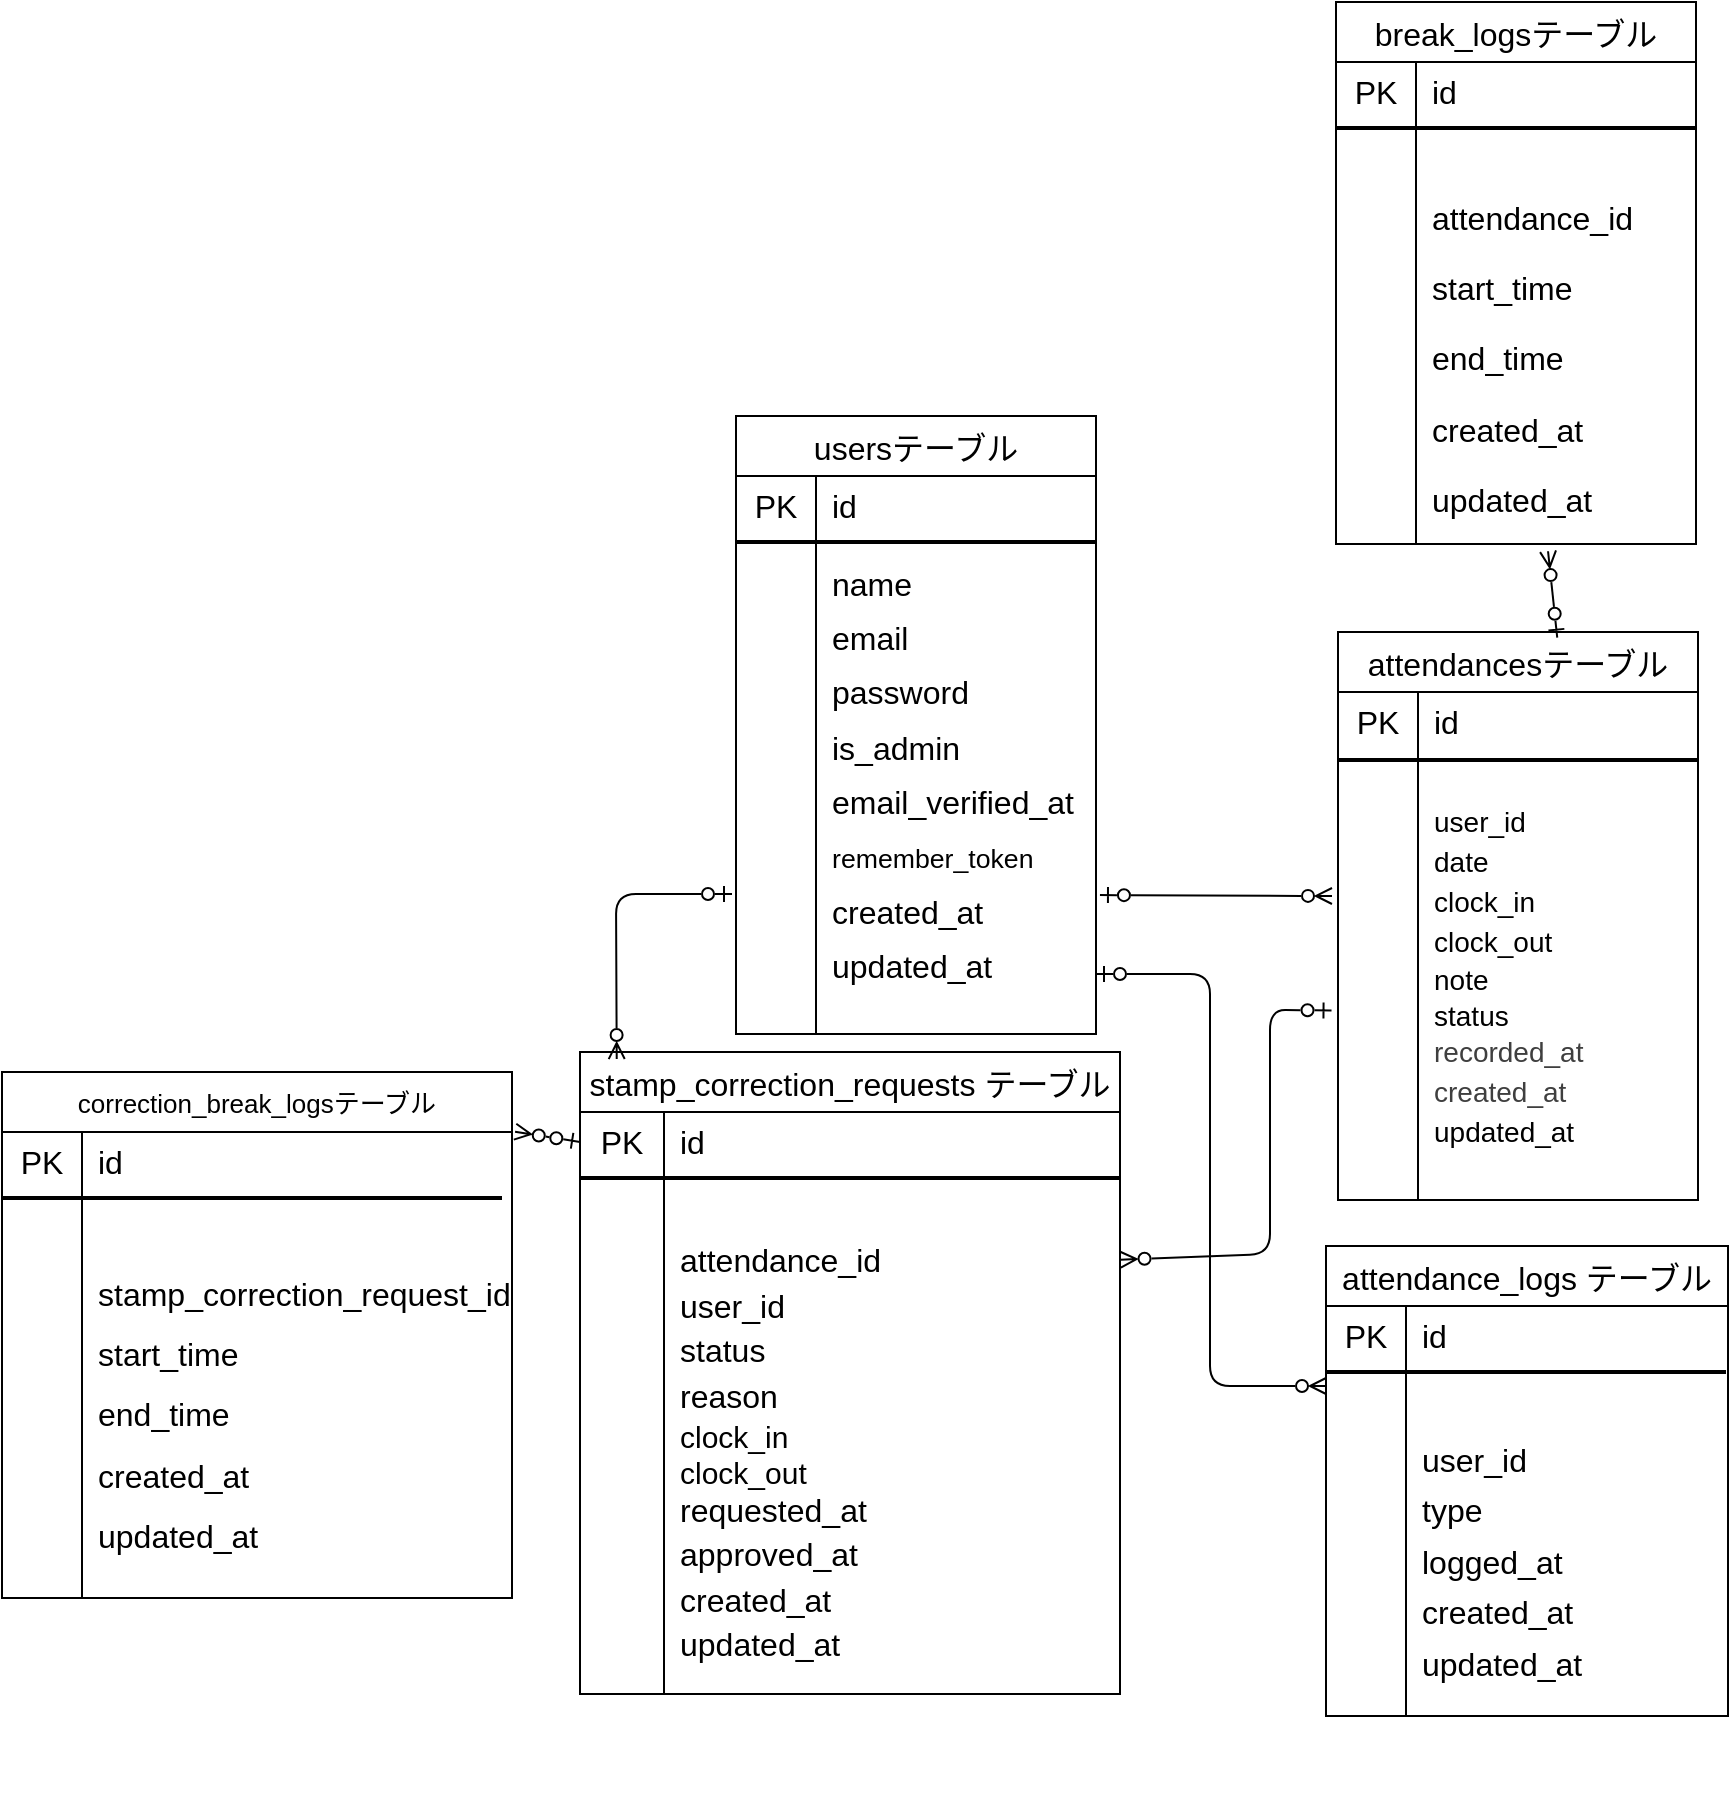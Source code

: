 <mxfile>
    <diagram id="39pnulWqP8-BS662PCO2" name="ページ1">
        <mxGraphModel dx="2369" dy="2183" grid="1" gridSize="10" guides="1" tooltips="1" connect="1" arrows="1" fold="1" page="1" pageScale="1" pageWidth="827" pageHeight="1169" math="0" shadow="0">
            <root>
                <mxCell id="0"/>
                <mxCell id="1" parent="0"/>
                <mxCell id="17" value="" style="group" parent="1" vertex="1" connectable="0">
                    <mxGeometry x="73" y="61" width="180" height="273" as="geometry"/>
                </mxCell>
                <mxCell id="6" value="usersテーブル" style="shape=table;startSize=30;container=1;collapsible=0;childLayout=tableLayout;fixedRows=1;rowLines=0;fontStyle=0;strokeColor=default;fontSize=16;" parent="17" vertex="1">
                    <mxGeometry width="180" height="309" as="geometry"/>
                </mxCell>
                <mxCell id="7" value="" style="shape=tableRow;horizontal=0;startSize=0;swimlaneHead=0;swimlaneBody=0;top=0;left=0;bottom=0;right=0;collapsible=0;dropTarget=0;fillColor=none;points=[[0,0.5],[1,0.5]];portConstraint=eastwest;strokeColor=inherit;fontSize=16;" parent="6" vertex="1">
                    <mxGeometry y="30" width="180" height="30" as="geometry"/>
                </mxCell>
                <mxCell id="8" value="PK" style="shape=partialRectangle;html=1;whiteSpace=wrap;connectable=0;fillColor=none;top=0;left=0;bottom=0;right=0;overflow=hidden;pointerEvents=1;strokeColor=inherit;fontSize=16;" parent="7" vertex="1">
                    <mxGeometry width="40" height="30" as="geometry">
                        <mxRectangle width="40" height="30" as="alternateBounds"/>
                    </mxGeometry>
                </mxCell>
                <mxCell id="9" value="id" style="shape=partialRectangle;html=1;whiteSpace=wrap;connectable=0;fillColor=none;top=0;left=0;bottom=0;right=0;align=left;spacingLeft=6;overflow=hidden;strokeColor=inherit;fontSize=16;" parent="7" vertex="1">
                    <mxGeometry x="40" width="140" height="30" as="geometry">
                        <mxRectangle width="140" height="30" as="alternateBounds"/>
                    </mxGeometry>
                </mxCell>
                <mxCell id="10" value="" style="shape=tableRow;horizontal=0;startSize=0;swimlaneHead=0;swimlaneBody=0;top=0;left=0;bottom=0;right=0;collapsible=0;dropTarget=0;fillColor=none;points=[[0,0.5],[1,0.5]];portConstraint=eastwest;strokeColor=inherit;fontSize=16;" parent="6" vertex="1">
                    <mxGeometry y="60" width="180" height="229" as="geometry"/>
                </mxCell>
                <mxCell id="11" value="" style="shape=partialRectangle;html=1;whiteSpace=wrap;connectable=0;fillColor=none;top=0;left=0;bottom=0;right=0;overflow=hidden;strokeColor=inherit;fontSize=16;" parent="10" vertex="1">
                    <mxGeometry width="40" height="229" as="geometry">
                        <mxRectangle width="40" height="229" as="alternateBounds"/>
                    </mxGeometry>
                </mxCell>
                <mxCell id="12" value="&lt;p style=&quot;line-height: 70%;&quot; data-pm-slice=&quot;1 1 []&quot;&gt;name&lt;br&gt;&lt;/p&gt;&lt;p style=&quot;line-height: 70%;&quot;&gt;email&lt;br&gt;&lt;/p&gt;&lt;p style=&quot;line-height: 70%;&quot;&gt;password&lt;br&gt;&lt;/p&gt;&lt;p style=&quot;line-height: 70%;&quot;&gt;is_admin&lt;br&gt;&lt;/p&gt;&lt;p style=&quot;line-height: 70%;&quot;&gt;email_verified_at&lt;/p&gt;&lt;p style=&quot;line-height: 70%;&quot;&gt;&lt;span style=&quot;color: rgb(0, 0, 0); font-family: Arial; font-size: 10pt; background-color: transparent;&quot;&gt;remember_token&lt;/span&gt;&lt;/p&gt;&lt;p style=&quot;line-height: 70%;&quot;&gt;created_at&lt;br&gt;&lt;/p&gt;&lt;p style=&quot;line-height: 70%;&quot;&gt;updated_at&lt;/p&gt;" style="shape=partialRectangle;html=1;whiteSpace=wrap;connectable=0;fillColor=none;top=0;left=0;bottom=0;right=0;align=left;spacingLeft=6;overflow=hidden;strokeColor=inherit;fontSize=16;" parent="10" vertex="1">
                    <mxGeometry x="40" width="140" height="229" as="geometry">
                        <mxRectangle width="140" height="229" as="alternateBounds"/>
                    </mxGeometry>
                </mxCell>
                <mxCell id="13" value="" style="shape=tableRow;horizontal=0;startSize=0;swimlaneHead=0;swimlaneBody=0;top=0;left=0;bottom=0;right=0;collapsible=0;dropTarget=0;fillColor=none;points=[[0,0.5],[1,0.5]];portConstraint=eastwest;strokeColor=inherit;fontSize=16;" parent="6" vertex="1">
                    <mxGeometry y="289" width="180" height="20" as="geometry"/>
                </mxCell>
                <mxCell id="14" value="" style="shape=partialRectangle;html=1;whiteSpace=wrap;connectable=0;fillColor=none;top=0;left=0;bottom=0;right=0;overflow=hidden;strokeColor=inherit;fontSize=16;" parent="13" vertex="1">
                    <mxGeometry width="40" height="20" as="geometry">
                        <mxRectangle width="40" height="20" as="alternateBounds"/>
                    </mxGeometry>
                </mxCell>
                <mxCell id="15" value="" style="shape=partialRectangle;html=1;whiteSpace=wrap;connectable=0;fillColor=none;top=0;left=0;bottom=0;right=0;align=left;spacingLeft=6;overflow=hidden;strokeColor=inherit;fontSize=16;" parent="13" vertex="1">
                    <mxGeometry x="40" width="140" height="20" as="geometry">
                        <mxRectangle width="140" height="20" as="alternateBounds"/>
                    </mxGeometry>
                </mxCell>
                <mxCell id="16" value="" style="line;strokeWidth=2;html=1;" parent="17" vertex="1">
                    <mxGeometry y="58" width="180" height="10" as="geometry"/>
                </mxCell>
                <mxCell id="18" value="" style="group" parent="1" vertex="1" connectable="0">
                    <mxGeometry x="374" y="170" width="180" height="273" as="geometry"/>
                </mxCell>
                <mxCell id="19" value="attendancesテーブル" style="shape=table;startSize=30;container=1;collapsible=0;childLayout=tableLayout;fixedRows=1;rowLines=0;fontStyle=0;strokeColor=default;fontSize=16;" parent="18" vertex="1">
                    <mxGeometry y="-1" width="180" height="284" as="geometry"/>
                </mxCell>
                <mxCell id="20" value="" style="shape=tableRow;horizontal=0;startSize=0;swimlaneHead=0;swimlaneBody=0;top=0;left=0;bottom=0;right=0;collapsible=0;dropTarget=0;fillColor=none;points=[[0,0.5],[1,0.5]];portConstraint=eastwest;strokeColor=inherit;fontSize=16;" parent="19" vertex="1">
                    <mxGeometry y="30" width="180" height="30" as="geometry"/>
                </mxCell>
                <mxCell id="21" value="PK" style="shape=partialRectangle;html=1;whiteSpace=wrap;connectable=0;fillColor=none;top=0;left=0;bottom=0;right=0;overflow=hidden;pointerEvents=1;strokeColor=inherit;fontSize=16;" parent="20" vertex="1">
                    <mxGeometry width="40" height="30" as="geometry">
                        <mxRectangle width="40" height="30" as="alternateBounds"/>
                    </mxGeometry>
                </mxCell>
                <mxCell id="22" value="id" style="shape=partialRectangle;html=1;whiteSpace=wrap;connectable=0;fillColor=none;top=0;left=0;bottom=0;right=0;align=left;spacingLeft=6;overflow=hidden;strokeColor=inherit;fontSize=16;" parent="20" vertex="1">
                    <mxGeometry x="40" width="140" height="30" as="geometry">
                        <mxRectangle width="140" height="30" as="alternateBounds"/>
                    </mxGeometry>
                </mxCell>
                <mxCell id="26" value="" style="shape=tableRow;horizontal=0;startSize=0;swimlaneHead=0;swimlaneBody=0;top=0;left=0;bottom=0;right=0;collapsible=0;dropTarget=0;fillColor=none;points=[[0,0.5],[1,0.5]];portConstraint=eastwest;strokeColor=inherit;fontSize=16;" parent="19" vertex="1">
                    <mxGeometry y="60" width="180" height="224" as="geometry"/>
                </mxCell>
                <mxCell id="27" value="" style="shape=partialRectangle;html=1;whiteSpace=wrap;connectable=0;fillColor=none;top=0;left=0;bottom=0;right=0;overflow=hidden;strokeColor=inherit;fontSize=16;" parent="26" vertex="1">
                    <mxGeometry width="40" height="224" as="geometry">
                        <mxRectangle width="40" height="224" as="alternateBounds"/>
                    </mxGeometry>
                </mxCell>
                <mxCell id="28" value="&lt;p style=&quot;line-height: 20%;&quot; data-pm-slice=&quot;1 1 []&quot;&gt;&lt;font style=&quot;font-size: 14px; line-height: 20%;&quot;&gt;user_id&lt;br&gt;&lt;/font&gt;&lt;/p&gt;&lt;p style=&quot;line-height: 20%;&quot;&gt;&lt;font style=&quot;font-size: 14px; line-height: 20%;&quot;&gt;date&lt;br&gt;&lt;/font&gt;&lt;/p&gt;&lt;p style=&quot;line-height: 20%;&quot;&gt;&lt;font style=&quot;font-size: 14px; line-height: 20%;&quot;&gt;clock_in&lt;br&gt;&lt;/font&gt;&lt;/p&gt;&lt;p style=&quot;line-height: 20%;&quot;&gt;&lt;font style=&quot;font-size: 14px; line-height: 20%;&quot;&gt;clock_out&lt;br&gt;&lt;/font&gt;&lt;/p&gt;&lt;p style=&quot;line-height: 10%;&quot; data-pm-slice=&quot;1 1 []&quot;&gt;&lt;font style=&quot;font-size: 14px; line-height: 10%;&quot;&gt;note&lt;br/&gt;&lt;/font&gt;&lt;/p&gt;&lt;p style=&quot;line-height: 10%;&quot;&gt;&lt;font style=&quot;font-size: 14px; line-height: 10%;&quot;&gt;status&lt;br/&gt;&lt;/font&gt;&lt;/p&gt;&lt;p style=&quot;line-height: 10%;&quot;&gt;&lt;span style=&quot;color: rgb(63, 63, 63); background-color: transparent;&quot;&gt;&lt;font style=&quot;font-size: 14px; line-height: 10%;&quot;&gt;recorded_at&lt;/font&gt;&lt;/span&gt;&lt;/p&gt;&lt;p style=&quot;line-height: 20%;&quot;&gt;&lt;span style=&quot;color: rgb(63, 63, 63); font-size: 14px; background-color: transparent;&quot;&gt;created_at&lt;/span&gt;&lt;/p&gt;&lt;p style=&quot;line-height: 20%;&quot;&gt;&lt;font style=&quot;font-size: 14px; line-height: 20%;&quot;&gt;updated_at&lt;/font&gt;&lt;/p&gt;" style="shape=partialRectangle;html=1;whiteSpace=wrap;connectable=0;fillColor=none;top=0;left=0;bottom=0;right=0;align=left;spacingLeft=6;overflow=hidden;strokeColor=inherit;fontSize=16;" parent="26" vertex="1">
                    <mxGeometry x="40" width="140" height="224" as="geometry">
                        <mxRectangle width="140" height="224" as="alternateBounds"/>
                    </mxGeometry>
                </mxCell>
                <mxCell id="29" value="" style="line;strokeWidth=2;html=1;" parent="18" vertex="1">
                    <mxGeometry y="58" width="180" height="10" as="geometry"/>
                </mxCell>
                <mxCell id="30" value="" style="group" parent="1" vertex="1" connectable="0">
                    <mxGeometry x="-5" y="379" width="270" height="273" as="geometry"/>
                </mxCell>
                <mxCell id="31" value="stamp_correction_requests テーブル" style="shape=table;startSize=30;container=1;collapsible=0;childLayout=tableLayout;fixedRows=1;rowLines=0;fontStyle=0;strokeColor=default;fontSize=16;" parent="30" vertex="1">
                    <mxGeometry width="270" height="321" as="geometry"/>
                </mxCell>
                <mxCell id="32" value="" style="shape=tableRow;horizontal=0;startSize=0;swimlaneHead=0;swimlaneBody=0;top=0;left=0;bottom=0;right=0;collapsible=0;dropTarget=0;fillColor=none;points=[[0,0.5],[1,0.5]];portConstraint=eastwest;strokeColor=inherit;fontSize=16;" parent="31" vertex="1">
                    <mxGeometry y="30" width="270" height="30" as="geometry"/>
                </mxCell>
                <mxCell id="33" value="PK" style="shape=partialRectangle;html=1;whiteSpace=wrap;connectable=0;fillColor=none;top=0;left=0;bottom=0;right=0;overflow=hidden;pointerEvents=1;strokeColor=inherit;fontSize=16;" parent="32" vertex="1">
                    <mxGeometry width="42" height="30" as="geometry">
                        <mxRectangle width="42" height="30" as="alternateBounds"/>
                    </mxGeometry>
                </mxCell>
                <mxCell id="34" value="id" style="shape=partialRectangle;html=1;whiteSpace=wrap;connectable=0;fillColor=none;top=0;left=0;bottom=0;right=0;align=left;spacingLeft=6;overflow=hidden;strokeColor=inherit;fontSize=16;" parent="32" vertex="1">
                    <mxGeometry x="42" width="228" height="30" as="geometry">
                        <mxRectangle width="228" height="30" as="alternateBounds"/>
                    </mxGeometry>
                </mxCell>
                <mxCell id="35" value="" style="shape=tableRow;horizontal=0;startSize=0;swimlaneHead=0;swimlaneBody=0;top=0;left=0;bottom=0;right=0;collapsible=0;dropTarget=0;fillColor=none;points=[[0,0.5],[1,0.5]];portConstraint=eastwest;strokeColor=inherit;fontSize=16;" parent="31" vertex="1">
                    <mxGeometry y="60" width="270" height="20" as="geometry"/>
                </mxCell>
                <mxCell id="36" value="" style="shape=partialRectangle;html=1;whiteSpace=wrap;connectable=0;fillColor=none;top=0;left=0;bottom=0;right=0;overflow=hidden;strokeColor=inherit;fontSize=16;" parent="35" vertex="1">
                    <mxGeometry width="42" height="20" as="geometry">
                        <mxRectangle width="42" height="20" as="alternateBounds"/>
                    </mxGeometry>
                </mxCell>
                <mxCell id="37" value="" style="shape=partialRectangle;html=1;whiteSpace=wrap;connectable=0;fillColor=none;top=0;left=0;bottom=0;right=0;align=left;spacingLeft=6;overflow=hidden;strokeColor=inherit;fontSize=16;" parent="35" vertex="1">
                    <mxGeometry x="42" width="228" height="20" as="geometry">
                        <mxRectangle width="228" height="20" as="alternateBounds"/>
                    </mxGeometry>
                </mxCell>
                <mxCell id="38" value="" style="shape=tableRow;horizontal=0;startSize=0;swimlaneHead=0;swimlaneBody=0;top=0;left=0;bottom=0;right=0;collapsible=0;dropTarget=0;fillColor=none;points=[[0,0.5],[1,0.5]];portConstraint=eastwest;strokeColor=inherit;fontSize=16;" parent="31" vertex="1">
                    <mxGeometry y="80" width="270" height="241" as="geometry"/>
                </mxCell>
                <mxCell id="39" value="" style="shape=partialRectangle;html=1;whiteSpace=wrap;connectable=0;fillColor=none;top=0;left=0;bottom=0;right=0;overflow=hidden;strokeColor=inherit;fontSize=16;" parent="38" vertex="1">
                    <mxGeometry width="42" height="241" as="geometry">
                        <mxRectangle width="42" height="241" as="alternateBounds"/>
                    </mxGeometry>
                </mxCell>
                <mxCell id="40" value="&lt;p style=&quot;line-height: 40%;&quot; data-pm-slice=&quot;1 1 []&quot;&gt;attendance_id&lt;br&gt;&lt;/p&gt;&lt;p style=&quot;line-height: 40%;&quot;&gt;user_id&lt;br&gt;&lt;/p&gt;&lt;p style=&quot;line-height: 40%;&quot;&gt;status&lt;br&gt;&lt;/p&gt;&lt;p style=&quot;line-height: 40%;&quot;&gt;reason&lt;br&gt;&lt;/p&gt;&lt;p style=&quot;line-height: 10%;&quot; data-pm-slice=&quot;1 1 []&quot;&gt;&lt;font style=&quot;font-size: 15px; line-height: 10%;&quot;&gt;clock_in&lt;br/&gt;&lt;/font&gt;&lt;/p&gt;&lt;p style=&quot;line-height: 10%;&quot;&gt;&lt;font style=&quot;font-size: 15px; line-height: 10%;&quot;&gt;clock_out&lt;/font&gt;&lt;/p&gt;&lt;p style=&quot;line-height: 40%;&quot;&gt;requested_at&lt;br&gt;&lt;/p&gt;&lt;p style=&quot;line-height: 40%;&quot;&gt;approved_at&lt;br&gt;&lt;/p&gt;&lt;p style=&quot;line-height: 40%;&quot;&gt;created_at&lt;br&gt;&lt;/p&gt;&lt;p style=&quot;line-height: 40%;&quot;&gt;updated_at&lt;/p&gt;" style="shape=partialRectangle;html=1;whiteSpace=wrap;connectable=0;fillColor=none;top=0;left=0;bottom=0;right=0;align=left;spacingLeft=6;overflow=hidden;strokeColor=inherit;fontSize=16;" parent="38" vertex="1">
                    <mxGeometry x="42" width="228" height="241" as="geometry">
                        <mxRectangle width="228" height="241" as="alternateBounds"/>
                    </mxGeometry>
                </mxCell>
                <mxCell id="41" value="" style="line;strokeWidth=2;html=1;" parent="30" vertex="1">
                    <mxGeometry y="58" width="270" height="10" as="geometry"/>
                </mxCell>
                <mxCell id="42" value="" style="group" parent="1" vertex="1" connectable="0">
                    <mxGeometry x="368" y="476" width="200" height="273" as="geometry"/>
                </mxCell>
                <mxCell id="43" value="attendance_logs テーブル" style="shape=table;startSize=30;container=1;collapsible=0;childLayout=tableLayout;fixedRows=1;rowLines=0;fontStyle=0;strokeColor=default;fontSize=16;" parent="42" vertex="1">
                    <mxGeometry width="201" height="235" as="geometry"/>
                </mxCell>
                <mxCell id="44" value="" style="shape=tableRow;horizontal=0;startSize=0;swimlaneHead=0;swimlaneBody=0;top=0;left=0;bottom=0;right=0;collapsible=0;dropTarget=0;fillColor=none;points=[[0,0.5],[1,0.5]];portConstraint=eastwest;strokeColor=inherit;fontSize=16;" parent="43" vertex="1">
                    <mxGeometry y="30" width="201" height="30" as="geometry"/>
                </mxCell>
                <mxCell id="45" value="PK" style="shape=partialRectangle;html=1;whiteSpace=wrap;connectable=0;fillColor=none;top=0;left=0;bottom=0;right=0;overflow=hidden;pointerEvents=1;strokeColor=inherit;fontSize=16;" parent="44" vertex="1">
                    <mxGeometry width="40" height="30" as="geometry">
                        <mxRectangle width="40" height="30" as="alternateBounds"/>
                    </mxGeometry>
                </mxCell>
                <mxCell id="46" value="id" style="shape=partialRectangle;html=1;whiteSpace=wrap;connectable=0;fillColor=none;top=0;left=0;bottom=0;right=0;align=left;spacingLeft=6;overflow=hidden;strokeColor=inherit;fontSize=16;" parent="44" vertex="1">
                    <mxGeometry x="40" width="161" height="30" as="geometry">
                        <mxRectangle width="161" height="30" as="alternateBounds"/>
                    </mxGeometry>
                </mxCell>
                <mxCell id="47" value="" style="shape=tableRow;horizontal=0;startSize=0;swimlaneHead=0;swimlaneBody=0;top=0;left=0;bottom=0;right=0;collapsible=0;dropTarget=0;fillColor=none;points=[[0,0.5],[1,0.5]];portConstraint=eastwest;strokeColor=inherit;fontSize=16;" parent="43" vertex="1">
                    <mxGeometry y="60" width="201" height="20" as="geometry"/>
                </mxCell>
                <mxCell id="48" value="" style="shape=partialRectangle;html=1;whiteSpace=wrap;connectable=0;fillColor=none;top=0;left=0;bottom=0;right=0;overflow=hidden;strokeColor=inherit;fontSize=16;" parent="47" vertex="1">
                    <mxGeometry width="40" height="20" as="geometry">
                        <mxRectangle width="40" height="20" as="alternateBounds"/>
                    </mxGeometry>
                </mxCell>
                <mxCell id="49" value="" style="shape=partialRectangle;html=1;whiteSpace=wrap;connectable=0;fillColor=none;top=0;left=0;bottom=0;right=0;align=left;spacingLeft=6;overflow=hidden;strokeColor=inherit;fontSize=16;" parent="47" vertex="1">
                    <mxGeometry x="40" width="161" height="20" as="geometry">
                        <mxRectangle width="161" height="20" as="alternateBounds"/>
                    </mxGeometry>
                </mxCell>
                <mxCell id="50" value="" style="shape=tableRow;horizontal=0;startSize=0;swimlaneHead=0;swimlaneBody=0;top=0;left=0;bottom=0;right=0;collapsible=0;dropTarget=0;fillColor=none;points=[[0,0.5],[1,0.5]];portConstraint=eastwest;strokeColor=inherit;fontSize=16;" parent="43" vertex="1">
                    <mxGeometry y="80" width="201" height="155" as="geometry"/>
                </mxCell>
                <mxCell id="51" value="" style="shape=partialRectangle;html=1;whiteSpace=wrap;connectable=0;fillColor=none;top=0;left=0;bottom=0;right=0;overflow=hidden;strokeColor=inherit;fontSize=16;" parent="50" vertex="1">
                    <mxGeometry width="40" height="155" as="geometry">
                        <mxRectangle width="40" height="155" as="alternateBounds"/>
                    </mxGeometry>
                </mxCell>
                <mxCell id="52" value="&lt;p style=&quot;line-height: 60%;&quot; data-pm-slice=&quot;1 1 []&quot;&gt;user_id&lt;br&gt;&lt;/p&gt;&lt;p style=&quot;line-height: 60%;&quot;&gt;type&lt;br&gt;&lt;/p&gt;&lt;p style=&quot;line-height: 60%;&quot;&gt;logged_at&lt;br&gt;&lt;/p&gt;&lt;p style=&quot;line-height: 60%;&quot;&gt;created_at&lt;br&gt;&lt;/p&gt;&lt;p style=&quot;line-height: 60%;&quot;&gt;updated_at&lt;/p&gt;" style="shape=partialRectangle;html=1;whiteSpace=wrap;connectable=0;fillColor=none;top=0;left=0;bottom=0;right=0;align=left;spacingLeft=6;overflow=hidden;strokeColor=inherit;fontSize=16;" parent="50" vertex="1">
                    <mxGeometry x="40" width="161" height="155" as="geometry">
                        <mxRectangle width="161" height="155" as="alternateBounds"/>
                    </mxGeometry>
                </mxCell>
                <mxCell id="53" value="" style="line;strokeWidth=2;html=1;" parent="42" vertex="1">
                    <mxGeometry y="58" width="200" height="10" as="geometry"/>
                </mxCell>
                <mxCell id="54" value="" style="group" parent="1" vertex="1" connectable="0">
                    <mxGeometry x="373" y="-146" width="180" height="273" as="geometry"/>
                </mxCell>
                <mxCell id="55" value="break_logsテーブル" style="shape=table;startSize=30;container=1;collapsible=0;childLayout=tableLayout;fixedRows=1;rowLines=0;fontStyle=0;strokeColor=default;fontSize=16;" parent="54" vertex="1">
                    <mxGeometry width="180" height="271" as="geometry"/>
                </mxCell>
                <mxCell id="56" value="" style="shape=tableRow;horizontal=0;startSize=0;swimlaneHead=0;swimlaneBody=0;top=0;left=0;bottom=0;right=0;collapsible=0;dropTarget=0;fillColor=none;points=[[0,0.5],[1,0.5]];portConstraint=eastwest;strokeColor=inherit;fontSize=16;" parent="55" vertex="1">
                    <mxGeometry y="30" width="180" height="30" as="geometry"/>
                </mxCell>
                <mxCell id="57" value="PK" style="shape=partialRectangle;html=1;whiteSpace=wrap;connectable=0;fillColor=none;top=0;left=0;bottom=0;right=0;overflow=hidden;pointerEvents=1;strokeColor=inherit;fontSize=16;" parent="56" vertex="1">
                    <mxGeometry width="40" height="30" as="geometry">
                        <mxRectangle width="40" height="30" as="alternateBounds"/>
                    </mxGeometry>
                </mxCell>
                <mxCell id="58" value="id" style="shape=partialRectangle;html=1;whiteSpace=wrap;connectable=0;fillColor=none;top=0;left=0;bottom=0;right=0;align=left;spacingLeft=6;overflow=hidden;strokeColor=inherit;fontSize=16;" parent="56" vertex="1">
                    <mxGeometry x="40" width="140" height="30" as="geometry">
                        <mxRectangle width="140" height="30" as="alternateBounds"/>
                    </mxGeometry>
                </mxCell>
                <mxCell id="59" value="" style="shape=tableRow;horizontal=0;startSize=0;swimlaneHead=0;swimlaneBody=0;top=0;left=0;bottom=0;right=0;collapsible=0;dropTarget=0;fillColor=none;points=[[0,0.5],[1,0.5]];portConstraint=eastwest;strokeColor=inherit;fontSize=16;" parent="55" vertex="1">
                    <mxGeometry y="60" width="180" height="20" as="geometry"/>
                </mxCell>
                <mxCell id="60" value="" style="shape=partialRectangle;html=1;whiteSpace=wrap;connectable=0;fillColor=none;top=0;left=0;bottom=0;right=0;overflow=hidden;strokeColor=inherit;fontSize=16;" parent="59" vertex="1">
                    <mxGeometry width="40" height="20" as="geometry">
                        <mxRectangle width="40" height="20" as="alternateBounds"/>
                    </mxGeometry>
                </mxCell>
                <mxCell id="61" value="" style="shape=partialRectangle;html=1;whiteSpace=wrap;connectable=0;fillColor=none;top=0;left=0;bottom=0;right=0;align=left;spacingLeft=6;overflow=hidden;strokeColor=inherit;fontSize=16;" parent="59" vertex="1">
                    <mxGeometry x="40" width="140" height="20" as="geometry">
                        <mxRectangle width="140" height="20" as="alternateBounds"/>
                    </mxGeometry>
                </mxCell>
                <mxCell id="62" value="" style="shape=tableRow;horizontal=0;startSize=0;swimlaneHead=0;swimlaneBody=0;top=0;left=0;bottom=0;right=0;collapsible=0;dropTarget=0;fillColor=none;points=[[0,0.5],[1,0.5]];portConstraint=eastwest;strokeColor=inherit;fontSize=16;" parent="55" vertex="1">
                    <mxGeometry y="80" width="180" height="191" as="geometry"/>
                </mxCell>
                <mxCell id="63" value="" style="shape=partialRectangle;html=1;whiteSpace=wrap;connectable=0;fillColor=none;top=0;left=0;bottom=0;right=0;overflow=hidden;strokeColor=inherit;fontSize=16;" parent="62" vertex="1">
                    <mxGeometry width="40" height="191" as="geometry">
                        <mxRectangle width="40" height="191" as="alternateBounds"/>
                    </mxGeometry>
                </mxCell>
                <mxCell id="64" value="&lt;p data-pm-slice=&quot;1 1 []&quot;&gt;attendance_id&lt;br&gt;&lt;/p&gt;&lt;p&gt;start_time&lt;br&gt;&lt;/p&gt;&lt;p&gt;end_time&lt;br&gt;&lt;/p&gt;&lt;p&gt;created_at&lt;br&gt;&lt;/p&gt;&lt;p&gt;updated_at&lt;/p&gt;" style="shape=partialRectangle;html=1;whiteSpace=wrap;connectable=0;fillColor=none;top=0;left=0;bottom=0;right=0;align=left;spacingLeft=6;overflow=hidden;strokeColor=inherit;fontSize=16;" parent="62" vertex="1">
                    <mxGeometry x="40" width="140" height="191" as="geometry">
                        <mxRectangle width="140" height="191" as="alternateBounds"/>
                    </mxGeometry>
                </mxCell>
                <mxCell id="65" value="" style="line;strokeWidth=2;html=1;" parent="54" vertex="1">
                    <mxGeometry y="58" width="180" height="10" as="geometry"/>
                </mxCell>
                <mxCell id="72" value="" style="endArrow=ERzeroToMany;html=1;exitX=1.011;exitY=0.784;exitDx=0;exitDy=0;exitPerimeter=0;verticalAlign=middle;startArrow=ERzeroToOne;startFill=0;endFill=0;" parent="1" source="10" edge="1">
                    <mxGeometry width="50" height="50" relative="1" as="geometry">
                        <mxPoint x="200" y="330" as="sourcePoint"/>
                        <mxPoint x="371" y="301" as="targetPoint"/>
                    </mxGeometry>
                </mxCell>
                <mxCell id="73" value="" style="endArrow=ERzeroToMany;html=1;entryX=0.068;entryY=0.011;entryDx=0;entryDy=0;entryPerimeter=0;verticalAlign=middle;startArrow=ERzeroToOne;startFill=0;endFill=0;" parent="1" target="31" edge="1">
                    <mxGeometry width="50" height="50" relative="1" as="geometry">
                        <mxPoint x="71" y="300" as="sourcePoint"/>
                        <mxPoint x="53" y="303" as="targetPoint"/>
                        <Array as="points">
                            <mxPoint x="13" y="300"/>
                        </Array>
                    </mxGeometry>
                </mxCell>
                <mxCell id="74" value="" style="endArrow=ERzeroToMany;html=1;entryX=1.001;entryY=0.099;entryDx=0;entryDy=0;exitX=-0.018;exitY=0.577;exitDx=0;exitDy=0;exitPerimeter=0;verticalAlign=middle;startArrow=ERzeroToOne;startFill=0;endFill=0;entryPerimeter=0;" parent="1" source="26" target="38" edge="1">
                    <mxGeometry width="50" height="50" relative="1" as="geometry">
                        <mxPoint x="275" y="313" as="sourcePoint"/>
                        <mxPoint x="391" y="313" as="targetPoint"/>
                        <Array as="points">
                            <mxPoint x="340" y="358"/>
                            <mxPoint x="340" y="480"/>
                        </Array>
                    </mxGeometry>
                </mxCell>
                <mxCell id="75" value="" style="endArrow=ERzeroToMany;html=1;entryX=0;entryY=0.5;entryDx=0;entryDy=0;exitX=1.011;exitY=0.784;exitDx=0;exitDy=0;exitPerimeter=0;verticalAlign=middle;startArrow=ERzeroToOne;startFill=0;endFill=0;" parent="1" target="47" edge="1">
                    <mxGeometry width="50" height="50" relative="1" as="geometry">
                        <mxPoint x="253" y="340" as="sourcePoint"/>
                        <mxPoint x="369" y="340" as="targetPoint"/>
                        <Array as="points">
                            <mxPoint x="310" y="340"/>
                            <mxPoint x="310" y="546"/>
                        </Array>
                    </mxGeometry>
                </mxCell>
                <mxCell id="76" value="" style="group" vertex="1" connectable="0" parent="1">
                    <mxGeometry x="-294" y="389" width="250" height="273" as="geometry"/>
                </mxCell>
                <mxCell id="77" value="correction_break_logsテーブル" style="shape=table;startSize=30;container=1;collapsible=0;childLayout=tableLayout;fixedRows=1;rowLines=0;fontStyle=0;strokeColor=default;fontSize=13;" vertex="1" parent="76">
                    <mxGeometry width="255" height="263" as="geometry"/>
                </mxCell>
                <mxCell id="78" value="" style="shape=tableRow;horizontal=0;startSize=0;swimlaneHead=0;swimlaneBody=0;top=0;left=0;bottom=0;right=0;collapsible=0;dropTarget=0;fillColor=none;points=[[0,0.5],[1,0.5]];portConstraint=eastwest;strokeColor=inherit;fontSize=16;" vertex="1" parent="77">
                    <mxGeometry y="30" width="255" height="30" as="geometry"/>
                </mxCell>
                <mxCell id="79" value="PK" style="shape=partialRectangle;html=1;whiteSpace=wrap;connectable=0;fillColor=none;top=0;left=0;bottom=0;right=0;overflow=hidden;pointerEvents=1;strokeColor=inherit;fontSize=16;" vertex="1" parent="78">
                    <mxGeometry width="40" height="30" as="geometry">
                        <mxRectangle width="40" height="30" as="alternateBounds"/>
                    </mxGeometry>
                </mxCell>
                <mxCell id="80" value="id" style="shape=partialRectangle;html=1;whiteSpace=wrap;connectable=0;fillColor=none;top=0;left=0;bottom=0;right=0;align=left;spacingLeft=6;overflow=hidden;strokeColor=inherit;fontSize=16;" vertex="1" parent="78">
                    <mxGeometry x="40" width="215" height="30" as="geometry">
                        <mxRectangle width="215" height="30" as="alternateBounds"/>
                    </mxGeometry>
                </mxCell>
                <mxCell id="81" value="" style="shape=tableRow;horizontal=0;startSize=0;swimlaneHead=0;swimlaneBody=0;top=0;left=0;bottom=0;right=0;collapsible=0;dropTarget=0;fillColor=none;points=[[0,0.5],[1,0.5]];portConstraint=eastwest;strokeColor=inherit;fontSize=16;" vertex="1" parent="77">
                    <mxGeometry y="60" width="255" height="20" as="geometry"/>
                </mxCell>
                <mxCell id="82" value="" style="shape=partialRectangle;html=1;whiteSpace=wrap;connectable=0;fillColor=none;top=0;left=0;bottom=0;right=0;overflow=hidden;strokeColor=inherit;fontSize=16;" vertex="1" parent="81">
                    <mxGeometry width="40" height="20" as="geometry">
                        <mxRectangle width="40" height="20" as="alternateBounds"/>
                    </mxGeometry>
                </mxCell>
                <mxCell id="83" value="" style="shape=partialRectangle;html=1;whiteSpace=wrap;connectable=0;fillColor=none;top=0;left=0;bottom=0;right=0;align=left;spacingLeft=6;overflow=hidden;strokeColor=inherit;fontSize=16;" vertex="1" parent="81">
                    <mxGeometry x="40" width="215" height="20" as="geometry">
                        <mxRectangle width="215" height="20" as="alternateBounds"/>
                    </mxGeometry>
                </mxCell>
                <mxCell id="84" value="" style="shape=tableRow;horizontal=0;startSize=0;swimlaneHead=0;swimlaneBody=0;top=0;left=0;bottom=0;right=0;collapsible=0;dropTarget=0;fillColor=none;points=[[0,0.5],[1,0.5]];portConstraint=eastwest;strokeColor=inherit;fontSize=16;" vertex="1" parent="77">
                    <mxGeometry y="80" width="255" height="183" as="geometry"/>
                </mxCell>
                <mxCell id="85" value="" style="shape=partialRectangle;html=1;whiteSpace=wrap;connectable=0;fillColor=none;top=0;left=0;bottom=0;right=0;overflow=hidden;strokeColor=inherit;fontSize=16;" vertex="1" parent="84">
                    <mxGeometry width="40" height="183" as="geometry">
                        <mxRectangle width="40" height="183" as="alternateBounds"/>
                    </mxGeometry>
                </mxCell>
                <mxCell id="86" value="&lt;p style=&quot;line-height: 90%;&quot; data-pm-slice=&quot;1 1 []&quot;&gt;stamp_correction_request_id&lt;br&gt;&lt;/p&gt;&lt;p style=&quot;line-height: 90%;&quot;&gt;start_time&lt;br&gt;&lt;/p&gt;&lt;p style=&quot;line-height: 90%;&quot;&gt;end_time&lt;br&gt;&lt;/p&gt;&lt;p style=&quot;line-height: 90%;&quot;&gt;created_at&lt;br&gt;&lt;/p&gt;&lt;p style=&quot;line-height: 90%;&quot;&gt;updated_at&lt;/p&gt;" style="shape=partialRectangle;html=1;whiteSpace=wrap;connectable=0;fillColor=none;top=0;left=0;bottom=0;right=0;align=left;spacingLeft=6;overflow=hidden;strokeColor=inherit;fontSize=16;" vertex="1" parent="84">
                    <mxGeometry x="40" width="215" height="183" as="geometry">
                        <mxRectangle width="215" height="183" as="alternateBounds"/>
                    </mxGeometry>
                </mxCell>
                <mxCell id="87" value="" style="line;strokeWidth=2;html=1;" vertex="1" parent="76">
                    <mxGeometry y="58" width="250" height="10" as="geometry"/>
                </mxCell>
                <mxCell id="88" value="" style="endArrow=ERzeroToMany;html=1;verticalAlign=middle;startArrow=ERzeroToOne;startFill=0;endFill=0;exitX=0;exitY=0.5;exitDx=0;exitDy=0;entryX=1.006;entryY=-0.005;entryDx=0;entryDy=0;entryPerimeter=0;" edge="1" parent="1" source="32" target="78">
                    <mxGeometry width="50" height="50" relative="1" as="geometry">
                        <mxPoint x="-40" y="284" as="sourcePoint"/>
                        <mxPoint x="-90" y="284" as="targetPoint"/>
                        <Array as="points"/>
                    </mxGeometry>
                </mxCell>
                <mxCell id="89" value="" style="endArrow=ERzeroToMany;html=1;exitX=0.609;exitY=0.01;exitDx=0;exitDy=0;exitPerimeter=0;verticalAlign=middle;startArrow=ERzeroToOne;startFill=0;endFill=0;entryX=0.589;entryY=1.019;entryDx=0;entryDy=0;entryPerimeter=0;" edge="1" parent="1" source="19" target="62">
                    <mxGeometry width="50" height="50" relative="1" as="geometry">
                        <mxPoint x="265" y="159" as="sourcePoint"/>
                        <mxPoint x="381" y="159" as="targetPoint"/>
                    </mxGeometry>
                </mxCell>
            </root>
        </mxGraphModel>
    </diagram>
</mxfile>